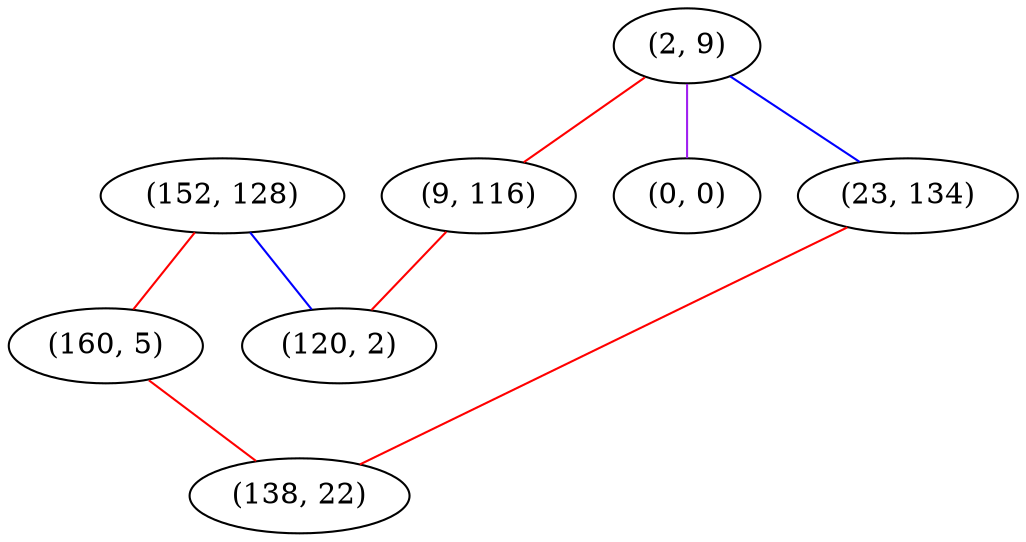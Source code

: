 graph "" {
"(152, 128)";
"(2, 9)";
"(9, 116)";
"(0, 0)";
"(160, 5)";
"(120, 2)";
"(23, 134)";
"(138, 22)";
"(152, 128)" -- "(160, 5)"  [color=red, key=0, weight=1];
"(152, 128)" -- "(120, 2)"  [color=blue, key=0, weight=3];
"(2, 9)" -- "(23, 134)"  [color=blue, key=0, weight=3];
"(2, 9)" -- "(0, 0)"  [color=purple, key=0, weight=4];
"(2, 9)" -- "(9, 116)"  [color=red, key=0, weight=1];
"(9, 116)" -- "(120, 2)"  [color=red, key=0, weight=1];
"(160, 5)" -- "(138, 22)"  [color=red, key=0, weight=1];
"(23, 134)" -- "(138, 22)"  [color=red, key=0, weight=1];
}
